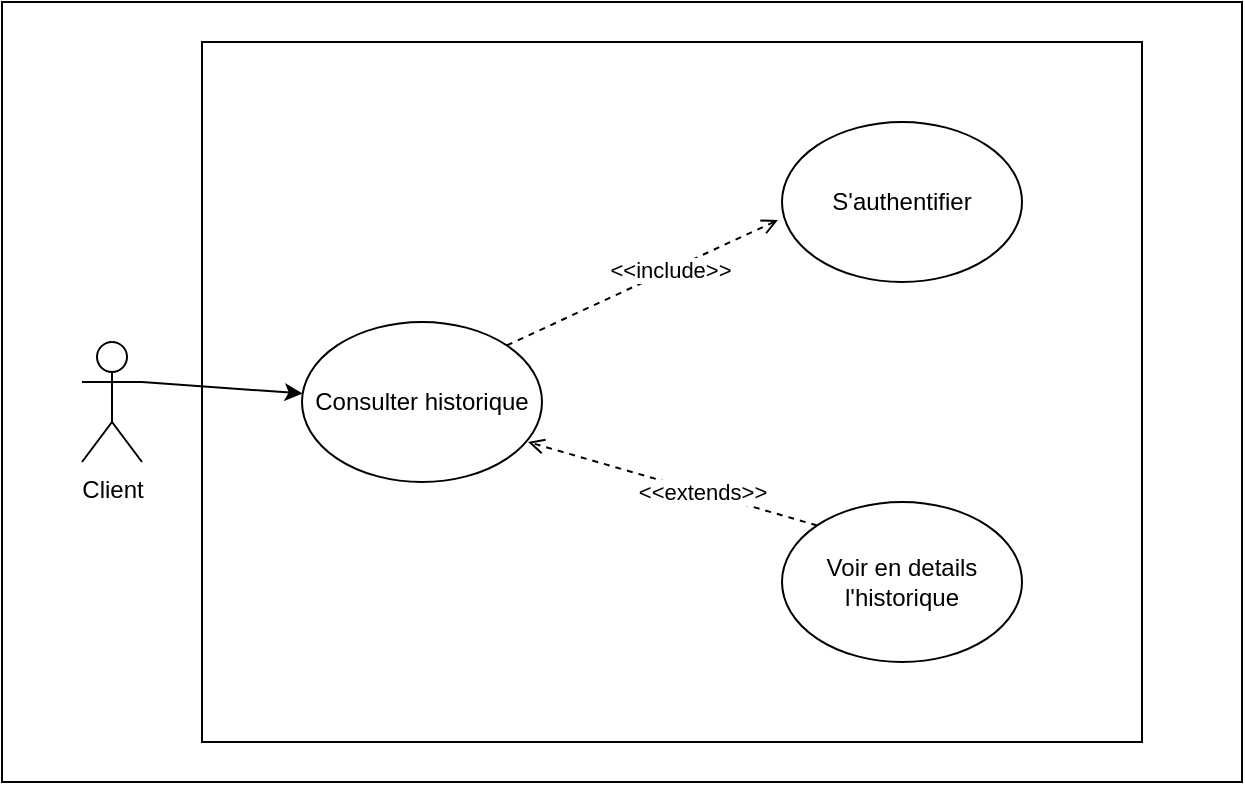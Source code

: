 <mxfile version="21.0.2" type="github">
  <diagram name="Page-1" id="UziMlyZWSfGexvU-PLsP">
    <mxGraphModel dx="880" dy="395" grid="1" gridSize="10" guides="1" tooltips="1" connect="1" arrows="1" fold="1" page="1" pageScale="1" pageWidth="827" pageHeight="1169" math="0" shadow="0">
      <root>
        <mxCell id="0" />
        <mxCell id="1" parent="0" />
        <mxCell id="RCueIL9q0Xd-Hmp27-8k-1" value="" style="rounded=0;whiteSpace=wrap;html=1;" vertex="1" parent="1">
          <mxGeometry x="100" y="360" width="620" height="390" as="geometry" />
        </mxCell>
        <mxCell id="RCueIL9q0Xd-Hmp27-8k-2" value="" style="rounded=0;whiteSpace=wrap;html=1;" vertex="1" parent="1">
          <mxGeometry x="200" y="380" width="470" height="350" as="geometry" />
        </mxCell>
        <mxCell id="RCueIL9q0Xd-Hmp27-8k-9" style="rounded=0;orthogonalLoop=1;jettySize=auto;html=1;exitX=1;exitY=0.333;exitDx=0;exitDy=0;exitPerimeter=0;" edge="1" parent="1" source="RCueIL9q0Xd-Hmp27-8k-3" target="RCueIL9q0Xd-Hmp27-8k-4">
          <mxGeometry relative="1" as="geometry" />
        </mxCell>
        <mxCell id="RCueIL9q0Xd-Hmp27-8k-3" value="Client" style="shape=umlActor;verticalLabelPosition=bottom;verticalAlign=top;html=1;outlineConnect=0;" vertex="1" parent="1">
          <mxGeometry x="140" y="530" width="30" height="60" as="geometry" />
        </mxCell>
        <mxCell id="RCueIL9q0Xd-Hmp27-8k-7" style="rounded=0;orthogonalLoop=1;jettySize=auto;html=1;exitX=1;exitY=0;exitDx=0;exitDy=0;entryX=-0.017;entryY=0.613;entryDx=0;entryDy=0;entryPerimeter=0;dashed=1;endArrow=open;endFill=0;" edge="1" parent="1" source="RCueIL9q0Xd-Hmp27-8k-4" target="RCueIL9q0Xd-Hmp27-8k-6">
          <mxGeometry relative="1" as="geometry" />
        </mxCell>
        <mxCell id="RCueIL9q0Xd-Hmp27-8k-8" value="&amp;lt;&amp;lt;include&amp;gt;&amp;gt;" style="edgeLabel;html=1;align=center;verticalAlign=middle;resizable=0;points=[];" vertex="1" connectable="0" parent="RCueIL9q0Xd-Hmp27-8k-7">
          <mxGeometry x="0.204" relative="1" as="geometry">
            <mxPoint as="offset" />
          </mxGeometry>
        </mxCell>
        <mxCell id="RCueIL9q0Xd-Hmp27-8k-4" value="Consulter historique" style="ellipse;whiteSpace=wrap;html=1;" vertex="1" parent="1">
          <mxGeometry x="250" y="520" width="120" height="80" as="geometry" />
        </mxCell>
        <mxCell id="RCueIL9q0Xd-Hmp27-8k-11" style="rounded=0;orthogonalLoop=1;jettySize=auto;html=1;exitX=0;exitY=0;exitDx=0;exitDy=0;entryX=0.942;entryY=0.75;entryDx=0;entryDy=0;entryPerimeter=0;dashed=1;endArrow=open;endFill=0;" edge="1" parent="1" source="RCueIL9q0Xd-Hmp27-8k-5" target="RCueIL9q0Xd-Hmp27-8k-4">
          <mxGeometry relative="1" as="geometry" />
        </mxCell>
        <mxCell id="RCueIL9q0Xd-Hmp27-8k-12" value="&amp;lt;&amp;lt;extends&amp;gt;&amp;gt;" style="edgeLabel;html=1;align=center;verticalAlign=middle;resizable=0;points=[];" vertex="1" connectable="0" parent="RCueIL9q0Xd-Hmp27-8k-11">
          <mxGeometry x="-0.203" relative="1" as="geometry">
            <mxPoint as="offset" />
          </mxGeometry>
        </mxCell>
        <mxCell id="RCueIL9q0Xd-Hmp27-8k-5" value="Voir en details l&#39;historique" style="ellipse;whiteSpace=wrap;html=1;" vertex="1" parent="1">
          <mxGeometry x="490" y="610" width="120" height="80" as="geometry" />
        </mxCell>
        <mxCell id="RCueIL9q0Xd-Hmp27-8k-6" value="S&#39;authentifier" style="ellipse;whiteSpace=wrap;html=1;" vertex="1" parent="1">
          <mxGeometry x="490" y="420" width="120" height="80" as="geometry" />
        </mxCell>
      </root>
    </mxGraphModel>
  </diagram>
</mxfile>
